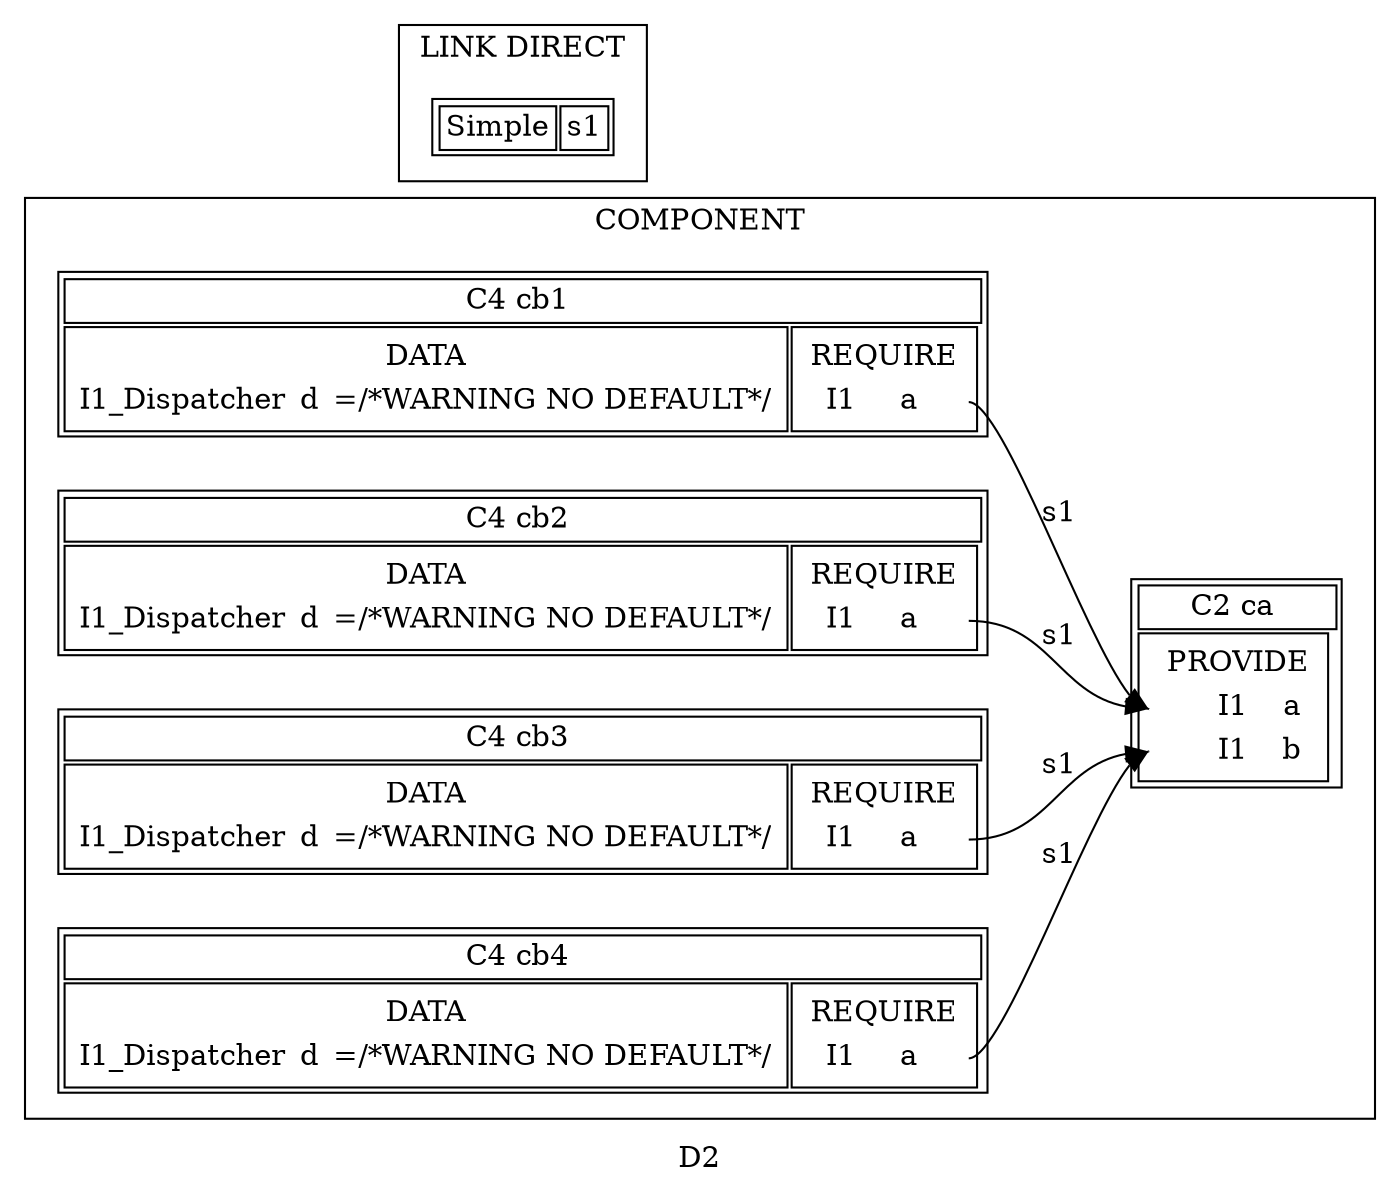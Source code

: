 digraph{

    label="D2"

    node [shape=plaintext];

    subgraph clusterCOMPONENT {
        label="COMPONENT";


ca [label=< <table>
  <tr>
  <td colspan="3" HREF="https://www.lapin.fr/C2">C2 ca </td>
  </tr>
  <tr>
  
    <td>
      <table BORDER="0">
        <tr>
          <td colspan="3"> PROVIDE</td>
        </tr>

        
        <tr>
          <td PORT="a"></td>
          <td HREF="https://www.lapin.fr/I1">I1</td>
          <td>a</td>
        </tr>
        
        <tr>
          <td PORT="b"></td>
          <td HREF="https://www.lapin.fr/I1">I1</td>
          <td>b</td>
        </tr>
        

      </table>
      </td>
      
      
      
  </tr>

</table> >];



cb1 [label=< <table>
  <tr>
  <td colspan="3" HREF="https://www.lapin.fr/C4">C4 cb1 </td>
  </tr>
  <tr>
  
      
    <td>
    <table BORDER="0">
        <tr>
          <td colspan="3">DATA</td>
        </tr>

        
        <tr>
        <td HREF="https://www.lapin.fr/I1_Dispatcher">I1_Dispatcher</td>
        <td>d</td>
        <td>=/*WARNING NO DEFAULT*/</td>
        </tr>
        

      </table>
      </td>
      
      
    <td>
    <table BORDER="0">

        <tr>
          <td colspan="3">REQUIRE</td>
        </tr>

        
        <tr>
        <td HREF="https://www.lapin.fr/I1">I1</td>
          <td>a</td>
          <td PORT="a"></td>
        </tr>
        

      </table>
      </td>

  </tr>

</table> >];



cb2 [label=< <table>
  <tr>
  <td colspan="3" HREF="https://www.lapin.fr/C4">C4 cb2 </td>
  </tr>
  <tr>
  
      
    <td>
    <table BORDER="0">
        <tr>
          <td colspan="3">DATA</td>
        </tr>

        
        <tr>
        <td HREF="https://www.lapin.fr/I1_Dispatcher">I1_Dispatcher</td>
        <td>d</td>
        <td>=/*WARNING NO DEFAULT*/</td>
        </tr>
        

      </table>
      </td>
      
      
    <td>
    <table BORDER="0">

        <tr>
          <td colspan="3">REQUIRE</td>
        </tr>

        
        <tr>
        <td HREF="https://www.lapin.fr/I1">I1</td>
          <td>a</td>
          <td PORT="a"></td>
        </tr>
        

      </table>
      </td>

  </tr>

</table> >];



cb3 [label=< <table>
  <tr>
  <td colspan="3" HREF="https://www.lapin.fr/C4">C4 cb3 </td>
  </tr>
  <tr>
  
      
    <td>
    <table BORDER="0">
        <tr>
          <td colspan="3">DATA</td>
        </tr>

        
        <tr>
        <td HREF="https://www.lapin.fr/I1_Dispatcher">I1_Dispatcher</td>
        <td>d</td>
        <td>=/*WARNING NO DEFAULT*/</td>
        </tr>
        

      </table>
      </td>
      
      
    <td>
    <table BORDER="0">

        <tr>
          <td colspan="3">REQUIRE</td>
        </tr>

        
        <tr>
        <td HREF="https://www.lapin.fr/I1">I1</td>
          <td>a</td>
          <td PORT="a"></td>
        </tr>
        

      </table>
      </td>

  </tr>

</table> >];



cb4 [label=< <table>
  <tr>
  <td colspan="3" HREF="https://www.lapin.fr/C4">C4 cb4 </td>
  </tr>
  <tr>
  
      
    <td>
    <table BORDER="0">
        <tr>
          <td colspan="3">DATA</td>
        </tr>

        
        <tr>
        <td HREF="https://www.lapin.fr/I1_Dispatcher">I1_Dispatcher</td>
        <td>d</td>
        <td>=/*WARNING NO DEFAULT*/</td>
        </tr>
        

      </table>
      </td>
      
      
    <td>
    <table BORDER="0">

        <tr>
          <td colspan="3">REQUIRE</td>
        </tr>

        
        <tr>
        <td HREF="https://www.lapin.fr/I1">I1</td>
          <td>a</td>
          <td PORT="a"></td>
        </tr>
        

      </table>
      </td>

  </tr>

</table> >];


}

rankdir=LR;



subgraph clusterin {
    label="LINK IN";
    
    
    
}

subgraph clusterout {
    label="LINK OUT";
    
    
    
}

subgraph clusterdirect {
    label="LINK DIRECT";
    
    
    
    s1 [label=< <table>
    <tr>
        <td href="http://lapin.com/Simple">Simple</td>
        <td>s1</td>
    </tr>
    
</table> >]
    
    
    
}






cb1:a:e -> ca:a:w [label="s1"];





cb2:a:e -> ca:a:w [label="s1"];





cb3:a:e -> ca:b:w [label="s1"];





cb4:a:e -> ca:b:w [label="s1"];



}